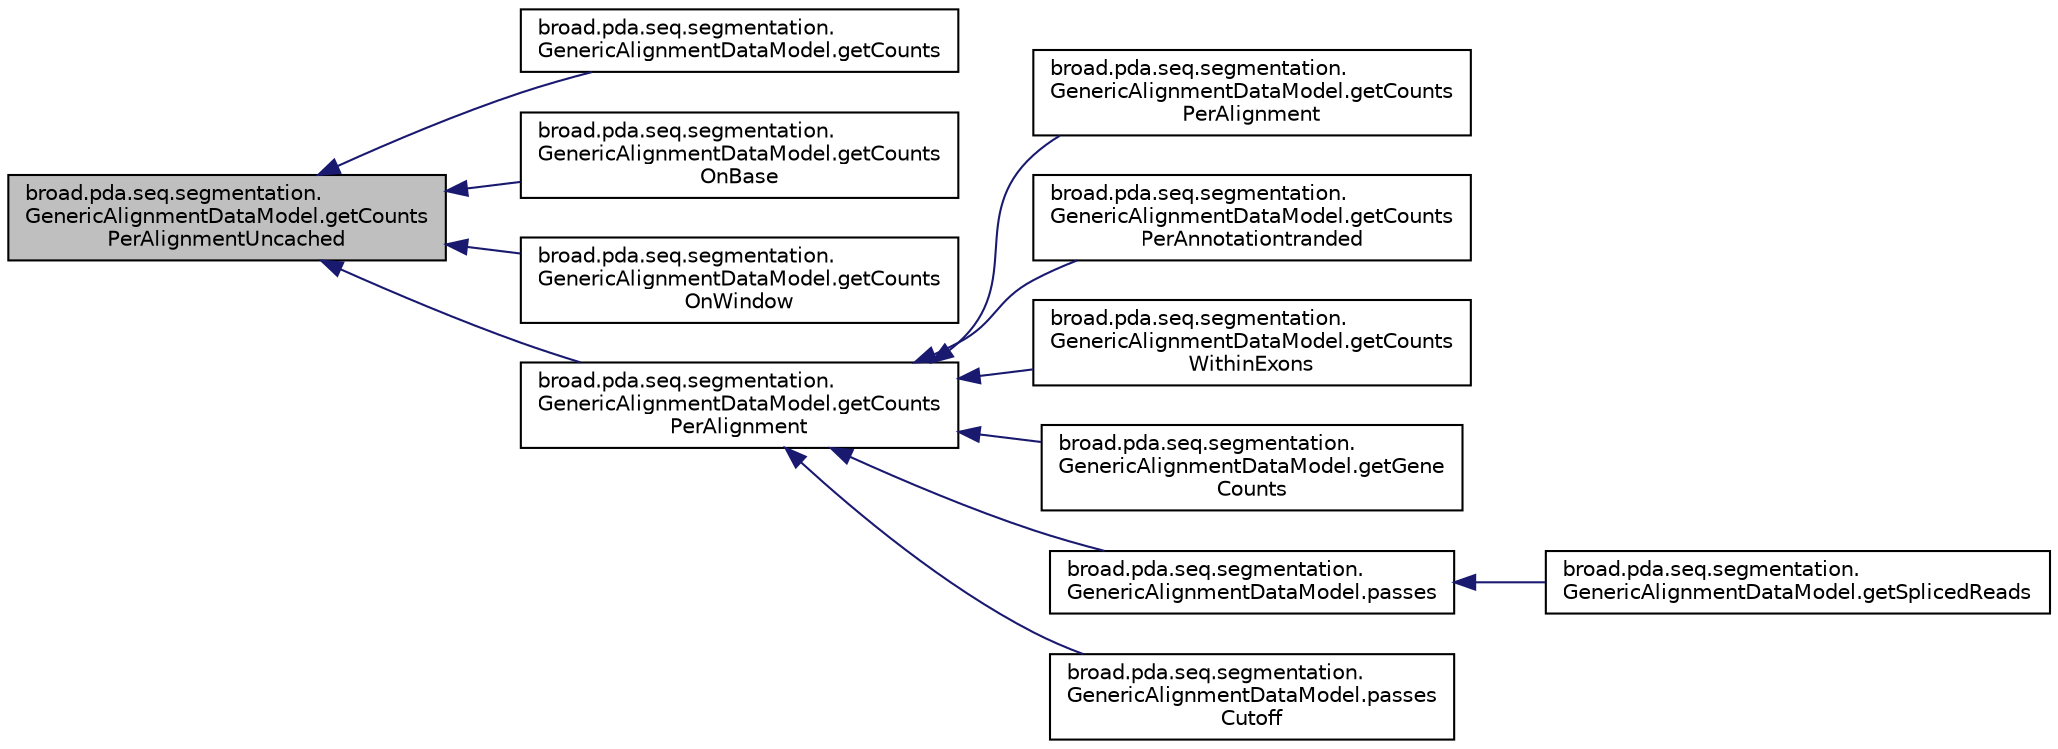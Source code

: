 digraph "broad.pda.seq.segmentation.GenericAlignmentDataModel.getCountsPerAlignmentUncached"
{
  edge [fontname="Helvetica",fontsize="10",labelfontname="Helvetica",labelfontsize="10"];
  node [fontname="Helvetica",fontsize="10",shape=record];
  rankdir="LR";
  Node1 [label="broad.pda.seq.segmentation.\lGenericAlignmentDataModel.getCounts\lPerAlignmentUncached",height=0.2,width=0.4,color="black", fillcolor="grey75", style="filled" fontcolor="black"];
  Node1 -> Node2 [dir="back",color="midnightblue",fontsize="10",style="solid"];
  Node2 [label="broad.pda.seq.segmentation.\lGenericAlignmentDataModel.getCounts",height=0.2,width=0.4,color="black", fillcolor="white", style="filled",URL="$classbroad_1_1pda_1_1seq_1_1segmentation_1_1_generic_alignment_data_model.html#a211c0c020c8dcba98e1e4aae65572077"];
  Node1 -> Node3 [dir="back",color="midnightblue",fontsize="10",style="solid"];
  Node3 [label="broad.pda.seq.segmentation.\lGenericAlignmentDataModel.getCounts\lOnBase",height=0.2,width=0.4,color="black", fillcolor="white", style="filled",URL="$classbroad_1_1pda_1_1seq_1_1segmentation_1_1_generic_alignment_data_model.html#aa0e60a4a8182d340bd443c08618b0f99"];
  Node1 -> Node4 [dir="back",color="midnightblue",fontsize="10",style="solid"];
  Node4 [label="broad.pda.seq.segmentation.\lGenericAlignmentDataModel.getCounts\lOnWindow",height=0.2,width=0.4,color="black", fillcolor="white", style="filled",URL="$classbroad_1_1pda_1_1seq_1_1segmentation_1_1_generic_alignment_data_model.html#a381f6ff8922c20cea08b090aae2b24a3"];
  Node1 -> Node5 [dir="back",color="midnightblue",fontsize="10",style="solid"];
  Node5 [label="broad.pda.seq.segmentation.\lGenericAlignmentDataModel.getCounts\lPerAlignment",height=0.2,width=0.4,color="black", fillcolor="white", style="filled",URL="$classbroad_1_1pda_1_1seq_1_1segmentation_1_1_generic_alignment_data_model.html#aa6cb75b59a4ff7425b03ea133699040c"];
  Node5 -> Node6 [dir="back",color="midnightblue",fontsize="10",style="solid"];
  Node6 [label="broad.pda.seq.segmentation.\lGenericAlignmentDataModel.getCounts\lPerAlignment",height=0.2,width=0.4,color="black", fillcolor="white", style="filled",URL="$classbroad_1_1pda_1_1seq_1_1segmentation_1_1_generic_alignment_data_model.html#a440f4aad672f0f7fdcc89f97743eb13d"];
  Node5 -> Node7 [dir="back",color="midnightblue",fontsize="10",style="solid"];
  Node7 [label="broad.pda.seq.segmentation.\lGenericAlignmentDataModel.getCounts\lPerAnnotationtranded",height=0.2,width=0.4,color="black", fillcolor="white", style="filled",URL="$classbroad_1_1pda_1_1seq_1_1segmentation_1_1_generic_alignment_data_model.html#aa7f82dd0b8dd66f73c9148b4ec533022"];
  Node5 -> Node8 [dir="back",color="midnightblue",fontsize="10",style="solid"];
  Node8 [label="broad.pda.seq.segmentation.\lGenericAlignmentDataModel.getCounts\lWithinExons",height=0.2,width=0.4,color="black", fillcolor="white", style="filled",URL="$classbroad_1_1pda_1_1seq_1_1segmentation_1_1_generic_alignment_data_model.html#a96929246b2df0c287be2d8607bc464b4"];
  Node5 -> Node9 [dir="back",color="midnightblue",fontsize="10",style="solid"];
  Node9 [label="broad.pda.seq.segmentation.\lGenericAlignmentDataModel.getGene\lCounts",height=0.2,width=0.4,color="black", fillcolor="white", style="filled",URL="$classbroad_1_1pda_1_1seq_1_1segmentation_1_1_generic_alignment_data_model.html#aa63431326e357fb7e0bbd28695bfaf18"];
  Node5 -> Node10 [dir="back",color="midnightblue",fontsize="10",style="solid"];
  Node10 [label="broad.pda.seq.segmentation.\lGenericAlignmentDataModel.passes",height=0.2,width=0.4,color="black", fillcolor="white", style="filled",URL="$classbroad_1_1pda_1_1seq_1_1segmentation_1_1_generic_alignment_data_model.html#a8232fdb916a2bd53811f2d4b82be8c18"];
  Node10 -> Node11 [dir="back",color="midnightblue",fontsize="10",style="solid"];
  Node11 [label="broad.pda.seq.segmentation.\lGenericAlignmentDataModel.getSplicedReads",height=0.2,width=0.4,color="black", fillcolor="white", style="filled",URL="$classbroad_1_1pda_1_1seq_1_1segmentation_1_1_generic_alignment_data_model.html#a805775951a0cfcc82f6a3dda04a85975"];
  Node5 -> Node12 [dir="back",color="midnightblue",fontsize="10",style="solid"];
  Node12 [label="broad.pda.seq.segmentation.\lGenericAlignmentDataModel.passes\lCutoff",height=0.2,width=0.4,color="black", fillcolor="white", style="filled",URL="$classbroad_1_1pda_1_1seq_1_1segmentation_1_1_generic_alignment_data_model.html#a85034612037598e915a95f1780cd3e10"];
}
